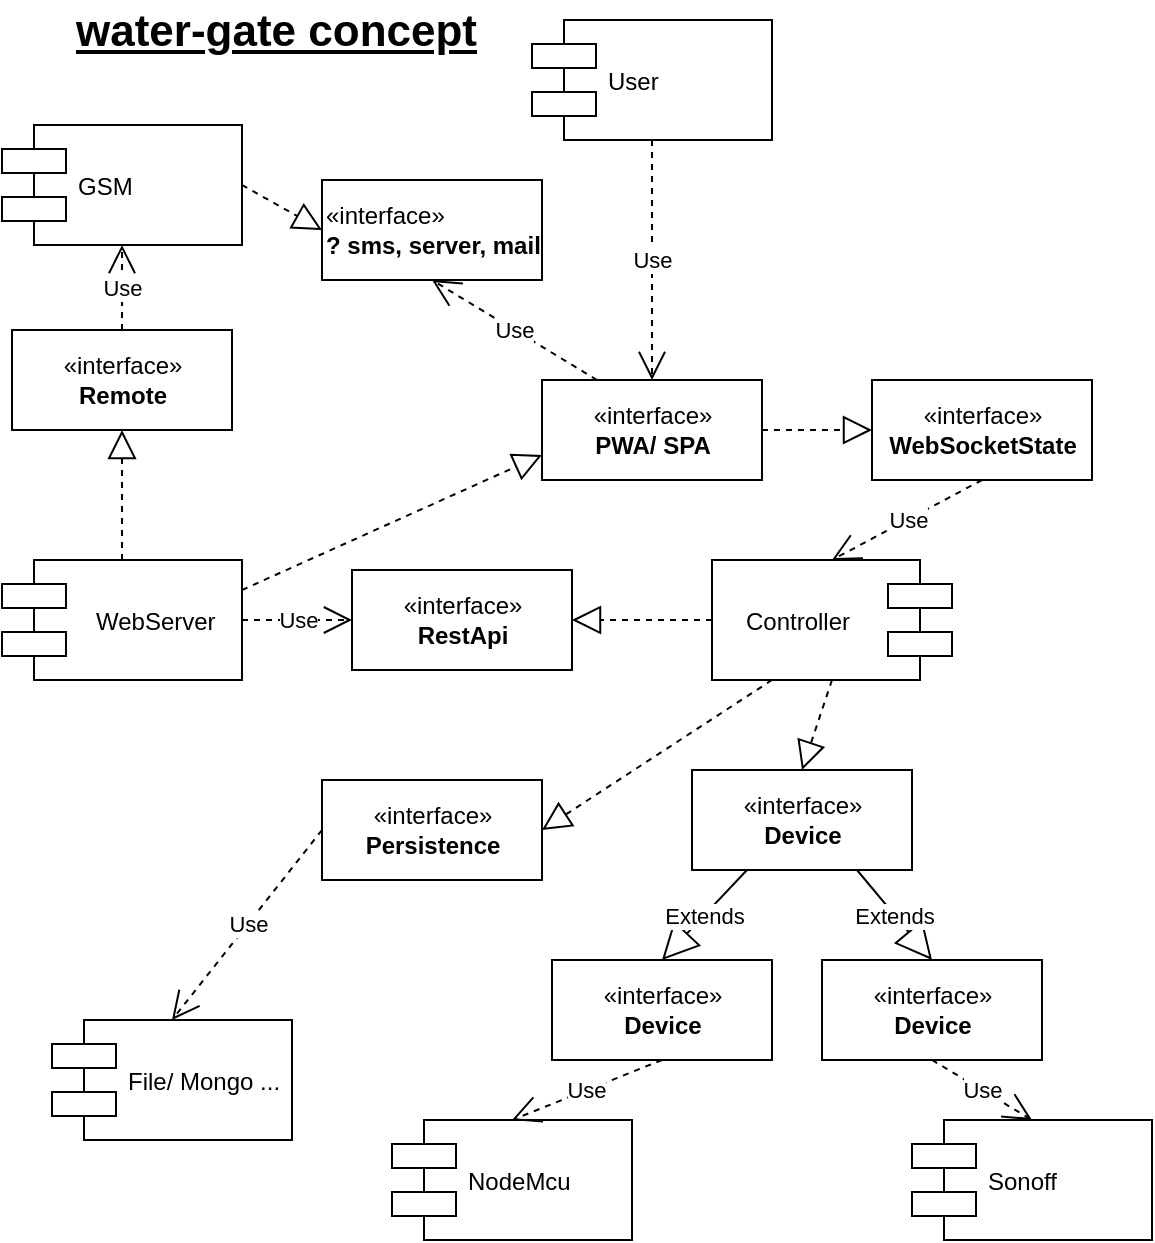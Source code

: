 <mxfile version="10.7.5" type="device"><diagram id="bUiZtHM9Bvjog4h1wMAO" name="Page-1"><mxGraphModel dx="738" dy="568" grid="1" gridSize="10" guides="1" tooltips="1" connect="1" arrows="1" fold="1" page="1" pageScale="1" pageWidth="1100" pageHeight="850" math="0" shadow="0"><root><mxCell id="0"/><mxCell id="1" parent="0"/><mxCell id="YidOh_zYQuGWFkyb3X8e-1" value="GSM" style="shape=component;align=left;spacingLeft=36;" vertex="1" parent="1"><mxGeometry x="85" y="272.5" width="120" height="60" as="geometry"/></mxCell><mxCell id="YidOh_zYQuGWFkyb3X8e-2" value="Controller" style="shape=component;align=left;spacingLeft=15;direction=west;" vertex="1" parent="1"><mxGeometry x="440" y="490" width="120" height="60" as="geometry"/></mxCell><mxCell id="YidOh_zYQuGWFkyb3X8e-3" value="NodeMcu" style="shape=component;align=left;spacingLeft=36;" vertex="1" parent="1"><mxGeometry x="280" y="770" width="120" height="60" as="geometry"/></mxCell><mxCell id="YidOh_zYQuGWFkyb3X8e-4" value="«interface»&lt;br&gt;&lt;b&gt;Device&lt;/b&gt;" style="html=1;" vertex="1" parent="1"><mxGeometry x="430" y="595" width="110" height="50" as="geometry"/></mxCell><mxCell id="YidOh_zYQuGWFkyb3X8e-6" value="«interface»&lt;br&gt;&lt;b&gt;Remote&lt;/b&gt;&lt;br&gt;" style="html=1;" vertex="1" parent="1"><mxGeometry x="90" y="375" width="110" height="50" as="geometry"/></mxCell><mxCell id="YidOh_zYQuGWFkyb3X8e-7" value="Sonoff" style="shape=component;align=left;spacingLeft=36;" vertex="1" parent="1"><mxGeometry x="540" y="770" width="120" height="60" as="geometry"/></mxCell><mxCell id="YidOh_zYQuGWFkyb3X8e-8" value="«interface»&lt;br&gt;&lt;b&gt;RestApi&lt;/b&gt;" style="html=1;" vertex="1" parent="1"><mxGeometry x="260" y="495" width="110" height="50" as="geometry"/></mxCell><mxCell id="YidOh_zYQuGWFkyb3X8e-9" value="WebServer" style="shape=component;align=left;spacingLeft=45;direction=east;" vertex="1" parent="1"><mxGeometry x="85" y="490" width="120" height="60" as="geometry"/></mxCell><mxCell id="YidOh_zYQuGWFkyb3X8e-10" value="«interface»&lt;br&gt;&lt;b&gt;PWA/ SPA&lt;/b&gt;" style="html=1;" vertex="1" parent="1"><mxGeometry x="355" y="400" width="110" height="50" as="geometry"/></mxCell><mxCell id="YidOh_zYQuGWFkyb3X8e-11" value="User" style="shape=component;align=left;spacingLeft=36;" vertex="1" parent="1"><mxGeometry x="350" y="220" width="120" height="60" as="geometry"/></mxCell><mxCell id="YidOh_zYQuGWFkyb3X8e-12" value="«interface»&lt;br&gt;&lt;b&gt;WebSocketState&lt;/b&gt;&lt;br&gt;" style="html=1;" vertex="1" parent="1"><mxGeometry x="520" y="400" width="110" height="50" as="geometry"/></mxCell><mxCell id="YidOh_zYQuGWFkyb3X8e-13" value="«interface»&lt;br&gt;&lt;b&gt;Persistence&lt;/b&gt;" style="html=1;" vertex="1" parent="1"><mxGeometry x="245" y="600" width="110" height="50" as="geometry"/></mxCell><mxCell id="YidOh_zYQuGWFkyb3X8e-14" value="File/ Mongo ..." style="shape=component;align=left;spacingLeft=36;" vertex="1" parent="1"><mxGeometry x="110" y="720" width="120" height="60" as="geometry"/></mxCell><mxCell id="YidOh_zYQuGWFkyb3X8e-15" value="" style="endArrow=block;dashed=1;endFill=0;endSize=12;html=1;entryX=0.5;entryY=0;entryDx=0;entryDy=0;exitX=0.5;exitY=0;exitDx=0;exitDy=0;" edge="1" parent="1" source="YidOh_zYQuGWFkyb3X8e-2" target="YidOh_zYQuGWFkyb3X8e-4"><mxGeometry width="160" relative="1" as="geometry"><mxPoint x="20" y="760" as="sourcePoint"/><mxPoint x="180" y="760" as="targetPoint"/></mxGeometry></mxCell><mxCell id="YidOh_zYQuGWFkyb3X8e-16" value="" style="endArrow=block;dashed=1;endFill=0;endSize=12;html=1;exitX=0.5;exitY=0;exitDx=0;exitDy=0;entryX=0.5;entryY=1;entryDx=0;entryDy=0;" edge="1" parent="1" source="YidOh_zYQuGWFkyb3X8e-9" target="YidOh_zYQuGWFkyb3X8e-6"><mxGeometry width="160" relative="1" as="geometry"><mxPoint x="20" y="760" as="sourcePoint"/><mxPoint x="180" y="760" as="targetPoint"/><Array as="points"/></mxGeometry></mxCell><mxCell id="YidOh_zYQuGWFkyb3X8e-17" value="Use" style="endArrow=open;endSize=12;dashed=1;html=1;entryX=0.5;entryY=0;entryDx=0;entryDy=0;exitX=0.5;exitY=1;exitDx=0;exitDy=0;" edge="1" parent="1" source="YidOh_zYQuGWFkyb3X8e-37" target="YidOh_zYQuGWFkyb3X8e-3"><mxGeometry width="160" relative="1" as="geometry"><mxPoint x="390" y="700" as="sourcePoint"/><mxPoint x="180" y="760" as="targetPoint"/></mxGeometry></mxCell><mxCell id="YidOh_zYQuGWFkyb3X8e-20" value="Use" style="endArrow=open;endSize=12;dashed=1;html=1;entryX=0.5;entryY=0;entryDx=0;entryDy=0;exitX=0.5;exitY=1;exitDx=0;exitDy=0;" edge="1" parent="1" source="YidOh_zYQuGWFkyb3X8e-38" target="YidOh_zYQuGWFkyb3X8e-7"><mxGeometry width="160" relative="1" as="geometry"><mxPoint x="510" y="760" as="sourcePoint"/><mxPoint x="180" y="760" as="targetPoint"/></mxGeometry></mxCell><mxCell id="YidOh_zYQuGWFkyb3X8e-22" value="Use" style="endArrow=open;endSize=12;dashed=1;html=1;exitX=0.5;exitY=0;exitDx=0;exitDy=0;entryX=0.5;entryY=1;entryDx=0;entryDy=0;" edge="1" parent="1" source="YidOh_zYQuGWFkyb3X8e-6" target="YidOh_zYQuGWFkyb3X8e-1"><mxGeometry width="160" relative="1" as="geometry"><mxPoint x="20" y="760" as="sourcePoint"/><mxPoint x="180" y="760" as="targetPoint"/></mxGeometry></mxCell><mxCell id="YidOh_zYQuGWFkyb3X8e-23" value="" style="endArrow=block;dashed=1;endFill=0;endSize=12;html=1;exitX=1;exitY=0.5;exitDx=0;exitDy=0;entryX=1;entryY=0.5;entryDx=0;entryDy=0;" edge="1" parent="1" source="YidOh_zYQuGWFkyb3X8e-2" target="YidOh_zYQuGWFkyb3X8e-8"><mxGeometry width="160" relative="1" as="geometry"><mxPoint x="20" y="760" as="sourcePoint"/><mxPoint x="180" y="760" as="targetPoint"/></mxGeometry></mxCell><mxCell id="YidOh_zYQuGWFkyb3X8e-24" value="Use" style="endArrow=open;endSize=12;dashed=1;html=1;exitX=1;exitY=0.5;exitDx=0;exitDy=0;entryX=0;entryY=0.5;entryDx=0;entryDy=0;" edge="1" parent="1" source="YidOh_zYQuGWFkyb3X8e-9" target="YidOh_zYQuGWFkyb3X8e-8"><mxGeometry width="160" relative="1" as="geometry"><mxPoint x="20" y="760" as="sourcePoint"/><mxPoint x="310" y="560" as="targetPoint"/></mxGeometry></mxCell><mxCell id="YidOh_zYQuGWFkyb3X8e-26" value="Use" style="endArrow=open;endSize=12;dashed=1;html=1;exitX=0;exitY=0.5;exitDx=0;exitDy=0;entryX=0.5;entryY=0;entryDx=0;entryDy=0;" edge="1" parent="1" source="YidOh_zYQuGWFkyb3X8e-13" target="YidOh_zYQuGWFkyb3X8e-14"><mxGeometry width="160" relative="1" as="geometry"><mxPoint x="20" y="760" as="sourcePoint"/><mxPoint x="180" y="760" as="targetPoint"/></mxGeometry></mxCell><mxCell id="YidOh_zYQuGWFkyb3X8e-27" value="" style="endArrow=block;dashed=1;endFill=0;endSize=12;html=1;exitX=0.75;exitY=0;exitDx=0;exitDy=0;entryX=1;entryY=0.5;entryDx=0;entryDy=0;" edge="1" parent="1" source="YidOh_zYQuGWFkyb3X8e-2" target="YidOh_zYQuGWFkyb3X8e-13"><mxGeometry width="160" relative="1" as="geometry"><mxPoint x="20" y="760" as="sourcePoint"/><mxPoint x="180" y="760" as="targetPoint"/></mxGeometry></mxCell><mxCell id="YidOh_zYQuGWFkyb3X8e-28" value="" style="endArrow=block;dashed=1;endFill=0;endSize=12;html=1;exitX=1;exitY=0.25;exitDx=0;exitDy=0;entryX=0;entryY=0.75;entryDx=0;entryDy=0;" edge="1" parent="1" source="YidOh_zYQuGWFkyb3X8e-9" target="YidOh_zYQuGWFkyb3X8e-10"><mxGeometry width="160" relative="1" as="geometry"><mxPoint x="20" y="760" as="sourcePoint"/><mxPoint x="470" y="430" as="targetPoint"/></mxGeometry></mxCell><mxCell id="YidOh_zYQuGWFkyb3X8e-29" value="Use" style="endArrow=open;endSize=12;dashed=1;html=1;exitX=0.5;exitY=1;exitDx=0;exitDy=0;entryX=0.5;entryY=0;entryDx=0;entryDy=0;" edge="1" parent="1" source="YidOh_zYQuGWFkyb3X8e-11" target="YidOh_zYQuGWFkyb3X8e-10"><mxGeometry width="160" relative="1" as="geometry"><mxPoint x="20" y="760" as="sourcePoint"/><mxPoint x="180" y="760" as="targetPoint"/></mxGeometry></mxCell><mxCell id="YidOh_zYQuGWFkyb3X8e-30" value="" style="endArrow=block;dashed=1;endFill=0;endSize=12;html=1;exitX=1;exitY=0.5;exitDx=0;exitDy=0;entryX=0;entryY=0.5;entryDx=0;entryDy=0;" edge="1" parent="1" source="YidOh_zYQuGWFkyb3X8e-10" target="YidOh_zYQuGWFkyb3X8e-12"><mxGeometry width="160" relative="1" as="geometry"><mxPoint x="310" y="760" as="sourcePoint"/><mxPoint x="470" y="760" as="targetPoint"/></mxGeometry></mxCell><mxCell id="YidOh_zYQuGWFkyb3X8e-31" value="Use" style="endArrow=open;endSize=12;dashed=1;html=1;exitX=0.5;exitY=1;exitDx=0;exitDy=0;entryX=0.5;entryY=1;entryDx=0;entryDy=0;" edge="1" parent="1" source="YidOh_zYQuGWFkyb3X8e-12" target="YidOh_zYQuGWFkyb3X8e-2"><mxGeometry width="160" relative="1" as="geometry"><mxPoint x="670" y="440" as="sourcePoint"/><mxPoint x="830" y="440" as="targetPoint"/></mxGeometry></mxCell><mxCell id="YidOh_zYQuGWFkyb3X8e-32" value="«interface»&lt;br&gt;&lt;b&gt;? sms, server, mail&lt;/b&gt;" style="html=1;align=left;" vertex="1" parent="1"><mxGeometry x="245" y="300" width="110" height="50" as="geometry"/></mxCell><mxCell id="YidOh_zYQuGWFkyb3X8e-33" value="" style="endArrow=block;dashed=1;endFill=0;endSize=12;html=1;exitX=1;exitY=0.5;exitDx=0;exitDy=0;entryX=0;entryY=0.5;entryDx=0;entryDy=0;" edge="1" parent="1" source="YidOh_zYQuGWFkyb3X8e-1" target="YidOh_zYQuGWFkyb3X8e-32"><mxGeometry width="160" relative="1" as="geometry"><mxPoint x="20" y="760" as="sourcePoint"/><mxPoint x="180" y="760" as="targetPoint"/></mxGeometry></mxCell><mxCell id="YidOh_zYQuGWFkyb3X8e-34" value="Use" style="endArrow=open;endSize=12;dashed=1;html=1;exitX=0.25;exitY=0;exitDx=0;exitDy=0;entryX=0.5;entryY=1;entryDx=0;entryDy=0;" edge="1" parent="1" source="YidOh_zYQuGWFkyb3X8e-10" target="YidOh_zYQuGWFkyb3X8e-32"><mxGeometry width="160" relative="1" as="geometry"><mxPoint x="20" y="760" as="sourcePoint"/><mxPoint x="180" y="760" as="targetPoint"/></mxGeometry></mxCell><mxCell id="YidOh_zYQuGWFkyb3X8e-35" value="&lt;font style=&quot;font-size: 22px&quot;&gt;&lt;b&gt;&lt;u&gt;water-gate concept&lt;/u&gt;&lt;/b&gt;&lt;/font&gt;" style="text;html=1;resizable=0;points=[];autosize=1;align=left;verticalAlign=top;spacingTop=-4;" vertex="1" parent="1"><mxGeometry x="120" y="210" width="220" height="20" as="geometry"/></mxCell><mxCell id="YidOh_zYQuGWFkyb3X8e-37" value="«interface»&lt;br&gt;&lt;b&gt;Device&lt;/b&gt;" style="html=1;" vertex="1" parent="1"><mxGeometry x="360" y="690" width="110" height="50" as="geometry"/></mxCell><mxCell id="YidOh_zYQuGWFkyb3X8e-38" value="«interface»&lt;br&gt;&lt;b&gt;Device&lt;/b&gt;" style="html=1;" vertex="1" parent="1"><mxGeometry x="495" y="690" width="110" height="50" as="geometry"/></mxCell><mxCell id="YidOh_zYQuGWFkyb3X8e-39" value="Extends" style="endArrow=block;endSize=16;endFill=0;html=1;exitX=0.75;exitY=1;exitDx=0;exitDy=0;entryX=0.5;entryY=0;entryDx=0;entryDy=0;" edge="1" parent="1" source="YidOh_zYQuGWFkyb3X8e-4" target="YidOh_zYQuGWFkyb3X8e-38"><mxGeometry width="160" relative="1" as="geometry"><mxPoint x="90" y="850" as="sourcePoint"/><mxPoint x="610" y="640" as="targetPoint"/></mxGeometry></mxCell><mxCell id="YidOh_zYQuGWFkyb3X8e-40" value="Extends" style="endArrow=block;endSize=16;endFill=0;html=1;exitX=0.25;exitY=1;exitDx=0;exitDy=0;entryX=0.5;entryY=0;entryDx=0;entryDy=0;" edge="1" parent="1" source="YidOh_zYQuGWFkyb3X8e-4" target="YidOh_zYQuGWFkyb3X8e-37"><mxGeometry width="160" relative="1" as="geometry"><mxPoint x="90" y="850" as="sourcePoint"/><mxPoint x="420" y="680" as="targetPoint"/></mxGeometry></mxCell></root></mxGraphModel></diagram></mxfile>